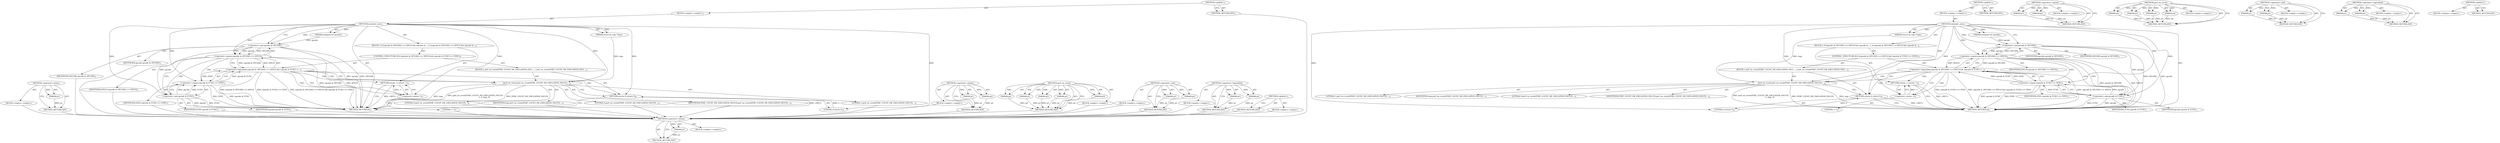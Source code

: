 digraph "&lt;global&gt;" {
vulnerable_80 [label=<(METHOD,&lt;operator&gt;.minus)>];
vulnerable_81 [label=<(PARAM,p1)>];
vulnerable_82 [label=<(BLOCK,&lt;empty&gt;,&lt;empty&gt;)>];
vulnerable_83 [label=<(METHOD_RETURN,ANY)>];
vulnerable_6 [label=<(METHOD,&lt;global&gt;)<SUB>1</SUB>>];
vulnerable_7 [label=<(BLOCK,&lt;empty&gt;,&lt;empty&gt;)<SUB>1</SUB>>];
vulnerable_8 [label=<(METHOD,simulate_sync)<SUB>1</SUB>>];
vulnerable_9 [label=<(PARAM,struct pt_regs *regs)<SUB>1</SUB>>];
vulnerable_10 [label=<(PARAM,unsigned int opcode)<SUB>1</SUB>>];
vulnerable_11 [label=<(BLOCK,{
 	if ((opcode &amp; OPCODE) == SPEC0 &amp;&amp; (opcode &amp;...,{
 	if ((opcode &amp; OPCODE) == SPEC0 &amp;&amp; (opcode &amp;...)<SUB>2</SUB>>];
vulnerable_12 [label=<(CONTROL_STRUCTURE,IF,if ((opcode &amp; OPCODE) == SPEC0 &amp;&amp; (opcode &amp; FUNC) == SYNC))<SUB>3</SUB>>];
vulnerable_13 [label=<(&lt;operator&gt;.logicalAnd,(opcode &amp; OPCODE) == SPEC0 &amp;&amp; (opcode &amp; FUNC) =...)<SUB>3</SUB>>];
vulnerable_14 [label=<(&lt;operator&gt;.equals,(opcode &amp; OPCODE) == SPEC0)<SUB>3</SUB>>];
vulnerable_15 [label=<(&lt;operator&gt;.and,opcode &amp; OPCODE)<SUB>3</SUB>>];
vulnerable_16 [label=<(IDENTIFIER,opcode,opcode &amp; OPCODE)<SUB>3</SUB>>];
vulnerable_17 [label=<(IDENTIFIER,OPCODE,opcode &amp; OPCODE)<SUB>3</SUB>>];
vulnerable_18 [label=<(IDENTIFIER,SPEC0,(opcode &amp; OPCODE) == SPEC0)<SUB>3</SUB>>];
vulnerable_19 [label=<(&lt;operator&gt;.equals,(opcode &amp; FUNC) == SYNC)<SUB>3</SUB>>];
vulnerable_20 [label=<(&lt;operator&gt;.and,opcode &amp; FUNC)<SUB>3</SUB>>];
vulnerable_21 [label=<(IDENTIFIER,opcode,opcode &amp; FUNC)<SUB>3</SUB>>];
vulnerable_22 [label=<(IDENTIFIER,FUNC,opcode &amp; FUNC)<SUB>3</SUB>>];
vulnerable_23 [label=<(IDENTIFIER,SYNC,(opcode &amp; FUNC) == SYNC)<SUB>3</SUB>>];
vulnerable_24 [label=<(BLOCK,{
 		perf_sw_event(PERF_COUNT_SW_EMULATION_FAUL...,{
 		perf_sw_event(PERF_COUNT_SW_EMULATION_FAUL...)<SUB>3</SUB>>];
vulnerable_25 [label=<(perf_sw_event,perf_sw_event(PERF_COUNT_SW_EMULATION_FAULTS,
	...)<SUB>4</SUB>>];
vulnerable_26 [label=<(IDENTIFIER,PERF_COUNT_SW_EMULATION_FAULTS,perf_sw_event(PERF_COUNT_SW_EMULATION_FAULTS,
	...)<SUB>4</SUB>>];
vulnerable_27 [label=<(LITERAL,1,perf_sw_event(PERF_COUNT_SW_EMULATION_FAULTS,
	...)<SUB>5</SUB>>];
vulnerable_28 [label=<(LITERAL,0,perf_sw_event(PERF_COUNT_SW_EMULATION_FAULTS,
	...)<SUB>5</SUB>>];
vulnerable_29 [label=<(IDENTIFIER,regs,perf_sw_event(PERF_COUNT_SW_EMULATION_FAULTS,
	...)<SUB>5</SUB>>];
vulnerable_30 [label=<(LITERAL,0,perf_sw_event(PERF_COUNT_SW_EMULATION_FAULTS,
	...)<SUB>5</SUB>>];
vulnerable_31 [label=<(RETURN,return 0;,return 0;)<SUB>6</SUB>>];
vulnerable_32 [label=<(LITERAL,0,return 0;)<SUB>6</SUB>>];
vulnerable_33 [label=<(RETURN,return -1;,return -1;)<SUB>9</SUB>>];
vulnerable_34 [label=<(&lt;operator&gt;.minus,-1)<SUB>9</SUB>>];
vulnerable_35 [label=<(LITERAL,1,-1)<SUB>9</SUB>>];
vulnerable_36 [label=<(METHOD_RETURN,int)<SUB>1</SUB>>];
vulnerable_38 [label=<(METHOD_RETURN,ANY)<SUB>1</SUB>>];
vulnerable_62 [label=<(METHOD,&lt;operator&gt;.equals)>];
vulnerable_63 [label=<(PARAM,p1)>];
vulnerable_64 [label=<(PARAM,p2)>];
vulnerable_65 [label=<(BLOCK,&lt;empty&gt;,&lt;empty&gt;)>];
vulnerable_66 [label=<(METHOD_RETURN,ANY)>];
vulnerable_72 [label=<(METHOD,perf_sw_event)>];
vulnerable_73 [label=<(PARAM,p1)>];
vulnerable_74 [label=<(PARAM,p2)>];
vulnerable_75 [label=<(PARAM,p3)>];
vulnerable_76 [label=<(PARAM,p4)>];
vulnerable_77 [label=<(PARAM,p5)>];
vulnerable_78 [label=<(BLOCK,&lt;empty&gt;,&lt;empty&gt;)>];
vulnerable_79 [label=<(METHOD_RETURN,ANY)>];
vulnerable_67 [label=<(METHOD,&lt;operator&gt;.and)>];
vulnerable_68 [label=<(PARAM,p1)>];
vulnerable_69 [label=<(PARAM,p2)>];
vulnerable_70 [label=<(BLOCK,&lt;empty&gt;,&lt;empty&gt;)>];
vulnerable_71 [label=<(METHOD_RETURN,ANY)>];
vulnerable_57 [label=<(METHOD,&lt;operator&gt;.logicalAnd)>];
vulnerable_58 [label=<(PARAM,p1)>];
vulnerable_59 [label=<(PARAM,p2)>];
vulnerable_60 [label=<(BLOCK,&lt;empty&gt;,&lt;empty&gt;)>];
vulnerable_61 [label=<(METHOD_RETURN,ANY)>];
vulnerable_51 [label=<(METHOD,&lt;global&gt;)<SUB>1</SUB>>];
vulnerable_52 [label=<(BLOCK,&lt;empty&gt;,&lt;empty&gt;)>];
vulnerable_53 [label=<(METHOD_RETURN,ANY)>];
fixed_78 [label=<(METHOD,&lt;operator&gt;.minus)>];
fixed_79 [label=<(PARAM,p1)>];
fixed_80 [label=<(BLOCK,&lt;empty&gt;,&lt;empty&gt;)>];
fixed_81 [label=<(METHOD_RETURN,ANY)>];
fixed_6 [label=<(METHOD,&lt;global&gt;)<SUB>1</SUB>>];
fixed_7 [label=<(BLOCK,&lt;empty&gt;,&lt;empty&gt;)<SUB>1</SUB>>];
fixed_8 [label=<(METHOD,simulate_sync)<SUB>1</SUB>>];
fixed_9 [label=<(PARAM,struct pt_regs *regs)<SUB>1</SUB>>];
fixed_10 [label=<(PARAM,unsigned int opcode)<SUB>1</SUB>>];
fixed_11 [label=<(BLOCK,{
 	if ((opcode &amp; OPCODE) == SPEC0 &amp;&amp; (opcode &amp;...,{
 	if ((opcode &amp; OPCODE) == SPEC0 &amp;&amp; (opcode &amp;...)<SUB>2</SUB>>];
fixed_12 [label=<(CONTROL_STRUCTURE,IF,if ((opcode &amp; OPCODE) == SPEC0 &amp;&amp; (opcode &amp; FUNC) == SYNC))<SUB>3</SUB>>];
fixed_13 [label=<(&lt;operator&gt;.logicalAnd,(opcode &amp; OPCODE) == SPEC0 &amp;&amp; (opcode &amp; FUNC) =...)<SUB>3</SUB>>];
fixed_14 [label=<(&lt;operator&gt;.equals,(opcode &amp; OPCODE) == SPEC0)<SUB>3</SUB>>];
fixed_15 [label=<(&lt;operator&gt;.and,opcode &amp; OPCODE)<SUB>3</SUB>>];
fixed_16 [label=<(IDENTIFIER,opcode,opcode &amp; OPCODE)<SUB>3</SUB>>];
fixed_17 [label=<(IDENTIFIER,OPCODE,opcode &amp; OPCODE)<SUB>3</SUB>>];
fixed_18 [label=<(IDENTIFIER,SPEC0,(opcode &amp; OPCODE) == SPEC0)<SUB>3</SUB>>];
fixed_19 [label=<(&lt;operator&gt;.equals,(opcode &amp; FUNC) == SYNC)<SUB>3</SUB>>];
fixed_20 [label=<(&lt;operator&gt;.and,opcode &amp; FUNC)<SUB>3</SUB>>];
fixed_21 [label=<(IDENTIFIER,opcode,opcode &amp; FUNC)<SUB>3</SUB>>];
fixed_22 [label=<(IDENTIFIER,FUNC,opcode &amp; FUNC)<SUB>3</SUB>>];
fixed_23 [label=<(IDENTIFIER,SYNC,(opcode &amp; FUNC) == SYNC)<SUB>3</SUB>>];
fixed_24 [label=<(BLOCK,{
 		perf_sw_event(PERF_COUNT_SW_EMULATION_FAUL...,{
 		perf_sw_event(PERF_COUNT_SW_EMULATION_FAUL...)<SUB>3</SUB>>];
fixed_25 [label=<(perf_sw_event,perf_sw_event(PERF_COUNT_SW_EMULATION_FAULTS,
	...)<SUB>4</SUB>>];
fixed_26 [label=<(IDENTIFIER,PERF_COUNT_SW_EMULATION_FAULTS,perf_sw_event(PERF_COUNT_SW_EMULATION_FAULTS,
	...)<SUB>4</SUB>>];
fixed_27 [label=<(LITERAL,1,perf_sw_event(PERF_COUNT_SW_EMULATION_FAULTS,
	...)<SUB>5</SUB>>];
fixed_28 [label=<(IDENTIFIER,regs,perf_sw_event(PERF_COUNT_SW_EMULATION_FAULTS,
	...)<SUB>5</SUB>>];
fixed_29 [label=<(LITERAL,0,perf_sw_event(PERF_COUNT_SW_EMULATION_FAULTS,
	...)<SUB>5</SUB>>];
fixed_30 [label=<(RETURN,return 0;,return 0;)<SUB>6</SUB>>];
fixed_31 [label=<(LITERAL,0,return 0;)<SUB>6</SUB>>];
fixed_32 [label=<(RETURN,return -1;,return -1;)<SUB>9</SUB>>];
fixed_33 [label=<(&lt;operator&gt;.minus,-1)<SUB>9</SUB>>];
fixed_34 [label=<(LITERAL,1,-1)<SUB>9</SUB>>];
fixed_35 [label=<(METHOD_RETURN,int)<SUB>1</SUB>>];
fixed_37 [label=<(METHOD_RETURN,ANY)<SUB>1</SUB>>];
fixed_61 [label=<(METHOD,&lt;operator&gt;.equals)>];
fixed_62 [label=<(PARAM,p1)>];
fixed_63 [label=<(PARAM,p2)>];
fixed_64 [label=<(BLOCK,&lt;empty&gt;,&lt;empty&gt;)>];
fixed_65 [label=<(METHOD_RETURN,ANY)>];
fixed_71 [label=<(METHOD,perf_sw_event)>];
fixed_72 [label=<(PARAM,p1)>];
fixed_73 [label=<(PARAM,p2)>];
fixed_74 [label=<(PARAM,p3)>];
fixed_75 [label=<(PARAM,p4)>];
fixed_76 [label=<(BLOCK,&lt;empty&gt;,&lt;empty&gt;)>];
fixed_77 [label=<(METHOD_RETURN,ANY)>];
fixed_66 [label=<(METHOD,&lt;operator&gt;.and)>];
fixed_67 [label=<(PARAM,p1)>];
fixed_68 [label=<(PARAM,p2)>];
fixed_69 [label=<(BLOCK,&lt;empty&gt;,&lt;empty&gt;)>];
fixed_70 [label=<(METHOD_RETURN,ANY)>];
fixed_56 [label=<(METHOD,&lt;operator&gt;.logicalAnd)>];
fixed_57 [label=<(PARAM,p1)>];
fixed_58 [label=<(PARAM,p2)>];
fixed_59 [label=<(BLOCK,&lt;empty&gt;,&lt;empty&gt;)>];
fixed_60 [label=<(METHOD_RETURN,ANY)>];
fixed_50 [label=<(METHOD,&lt;global&gt;)<SUB>1</SUB>>];
fixed_51 [label=<(BLOCK,&lt;empty&gt;,&lt;empty&gt;)>];
fixed_52 [label=<(METHOD_RETURN,ANY)>];
vulnerable_80 -> vulnerable_81  [key=0, label="AST: "];
vulnerable_80 -> vulnerable_81  [key=1, label="DDG: "];
vulnerable_80 -> vulnerable_82  [key=0, label="AST: "];
vulnerable_80 -> vulnerable_83  [key=0, label="AST: "];
vulnerable_80 -> vulnerable_83  [key=1, label="CFG: "];
vulnerable_81 -> vulnerable_83  [key=0, label="DDG: p1"];
vulnerable_82 -> fixed_78  [key=0];
vulnerable_83 -> fixed_78  [key=0];
vulnerable_6 -> vulnerable_7  [key=0, label="AST: "];
vulnerable_6 -> vulnerable_38  [key=0, label="AST: "];
vulnerable_6 -> vulnerable_38  [key=1, label="CFG: "];
vulnerable_7 -> vulnerable_8  [key=0, label="AST: "];
vulnerable_8 -> vulnerable_9  [key=0, label="AST: "];
vulnerable_8 -> vulnerable_9  [key=1, label="DDG: "];
vulnerable_8 -> vulnerable_10  [key=0, label="AST: "];
vulnerable_8 -> vulnerable_10  [key=1, label="DDG: "];
vulnerable_8 -> vulnerable_11  [key=0, label="AST: "];
vulnerable_8 -> vulnerable_36  [key=0, label="AST: "];
vulnerable_8 -> vulnerable_15  [key=0, label="CFG: "];
vulnerable_8 -> vulnerable_15  [key=1, label="DDG: "];
vulnerable_8 -> vulnerable_31  [key=0, label="DDG: "];
vulnerable_8 -> vulnerable_34  [key=0, label="DDG: "];
vulnerable_8 -> vulnerable_14  [key=0, label="DDG: "];
vulnerable_8 -> vulnerable_19  [key=0, label="DDG: "];
vulnerable_8 -> vulnerable_25  [key=0, label="DDG: "];
vulnerable_8 -> vulnerable_32  [key=0, label="DDG: "];
vulnerable_8 -> vulnerable_20  [key=0, label="DDG: "];
vulnerable_9 -> vulnerable_25  [key=0, label="DDG: regs"];
vulnerable_10 -> vulnerable_15  [key=0, label="DDG: opcode"];
vulnerable_11 -> vulnerable_12  [key=0, label="AST: "];
vulnerable_11 -> vulnerable_33  [key=0, label="AST: "];
vulnerable_12 -> vulnerable_13  [key=0, label="AST: "];
vulnerable_12 -> vulnerable_24  [key=0, label="AST: "];
vulnerable_13 -> vulnerable_14  [key=0, label="AST: "];
vulnerable_13 -> vulnerable_19  [key=0, label="AST: "];
vulnerable_13 -> vulnerable_25  [key=0, label="CFG: "];
vulnerable_13 -> vulnerable_25  [key=1, label="CDG: "];
vulnerable_13 -> vulnerable_34  [key=0, label="CFG: "];
vulnerable_13 -> vulnerable_34  [key=1, label="CDG: "];
vulnerable_13 -> vulnerable_36  [key=0, label="DDG: (opcode &amp; OPCODE) == SPEC0"];
vulnerable_13 -> vulnerable_36  [key=1, label="DDG: (opcode &amp; FUNC) == SYNC"];
vulnerable_13 -> vulnerable_36  [key=2, label="DDG: (opcode &amp; OPCODE) == SPEC0 &amp;&amp; (opcode &amp; FUNC) == SYNC"];
vulnerable_13 -> vulnerable_33  [key=0, label="CDG: "];
vulnerable_13 -> vulnerable_31  [key=0, label="CDG: "];
vulnerable_14 -> vulnerable_15  [key=0, label="AST: "];
vulnerable_14 -> vulnerable_18  [key=0, label="AST: "];
vulnerable_14 -> vulnerable_13  [key=0, label="CFG: "];
vulnerable_14 -> vulnerable_13  [key=1, label="DDG: opcode &amp; OPCODE"];
vulnerable_14 -> vulnerable_13  [key=2, label="DDG: SPEC0"];
vulnerable_14 -> vulnerable_20  [key=0, label="CFG: "];
vulnerable_14 -> vulnerable_20  [key=1, label="CDG: "];
vulnerable_14 -> vulnerable_36  [key=0, label="DDG: opcode &amp; OPCODE"];
vulnerable_14 -> vulnerable_36  [key=1, label="DDG: SPEC0"];
vulnerable_14 -> vulnerable_19  [key=0, label="CDG: "];
vulnerable_15 -> vulnerable_16  [key=0, label="AST: "];
vulnerable_15 -> vulnerable_17  [key=0, label="AST: "];
vulnerable_15 -> vulnerable_14  [key=0, label="CFG: "];
vulnerable_15 -> vulnerable_14  [key=1, label="DDG: opcode"];
vulnerable_15 -> vulnerable_14  [key=2, label="DDG: OPCODE"];
vulnerable_15 -> vulnerable_36  [key=0, label="DDG: opcode"];
vulnerable_15 -> vulnerable_36  [key=1, label="DDG: OPCODE"];
vulnerable_15 -> vulnerable_20  [key=0, label="DDG: opcode"];
vulnerable_16 -> fixed_78  [key=0];
vulnerable_17 -> fixed_78  [key=0];
vulnerable_18 -> fixed_78  [key=0];
vulnerable_19 -> vulnerable_20  [key=0, label="AST: "];
vulnerable_19 -> vulnerable_23  [key=0, label="AST: "];
vulnerable_19 -> vulnerable_13  [key=0, label="CFG: "];
vulnerable_19 -> vulnerable_13  [key=1, label="DDG: opcode &amp; FUNC"];
vulnerable_19 -> vulnerable_13  [key=2, label="DDG: SYNC"];
vulnerable_19 -> vulnerable_36  [key=0, label="DDG: opcode &amp; FUNC"];
vulnerable_19 -> vulnerable_36  [key=1, label="DDG: SYNC"];
vulnerable_20 -> vulnerable_21  [key=0, label="AST: "];
vulnerable_20 -> vulnerable_22  [key=0, label="AST: "];
vulnerable_20 -> vulnerable_19  [key=0, label="CFG: "];
vulnerable_20 -> vulnerable_19  [key=1, label="DDG: opcode"];
vulnerable_20 -> vulnerable_19  [key=2, label="DDG: FUNC"];
vulnerable_20 -> vulnerable_36  [key=0, label="DDG: opcode"];
vulnerable_20 -> vulnerable_36  [key=1, label="DDG: FUNC"];
vulnerable_21 -> fixed_78  [key=0];
vulnerable_22 -> fixed_78  [key=0];
vulnerable_23 -> fixed_78  [key=0];
vulnerable_24 -> vulnerable_25  [key=0, label="AST: "];
vulnerable_24 -> vulnerable_31  [key=0, label="AST: "];
vulnerable_25 -> vulnerable_26  [key=0, label="AST: "];
vulnerable_25 -> vulnerable_27  [key=0, label="AST: "];
vulnerable_25 -> vulnerable_28  [key=0, label="AST: "];
vulnerable_25 -> vulnerable_29  [key=0, label="AST: "];
vulnerable_25 -> vulnerable_30  [key=0, label="AST: "];
vulnerable_25 -> vulnerable_31  [key=0, label="CFG: "];
vulnerable_25 -> vulnerable_36  [key=0, label="DDG: regs"];
vulnerable_25 -> vulnerable_36  [key=1, label="DDG: perf_sw_event(PERF_COUNT_SW_EMULATION_FAULTS,
				1, 0, regs, 0)"];
vulnerable_25 -> vulnerable_36  [key=2, label="DDG: PERF_COUNT_SW_EMULATION_FAULTS"];
vulnerable_26 -> fixed_78  [key=0];
vulnerable_27 -> fixed_78  [key=0];
vulnerable_28 -> fixed_78  [key=0];
vulnerable_29 -> fixed_78  [key=0];
vulnerable_30 -> fixed_78  [key=0];
vulnerable_31 -> vulnerable_32  [key=0, label="AST: "];
vulnerable_31 -> vulnerable_36  [key=0, label="CFG: "];
vulnerable_31 -> vulnerable_36  [key=1, label="DDG: &lt;RET&gt;"];
vulnerable_32 -> vulnerable_31  [key=0, label="DDG: 0"];
vulnerable_33 -> vulnerable_34  [key=0, label="AST: "];
vulnerable_33 -> vulnerable_36  [key=0, label="CFG: "];
vulnerable_33 -> vulnerable_36  [key=1, label="DDG: &lt;RET&gt;"];
vulnerable_34 -> vulnerable_35  [key=0, label="AST: "];
vulnerable_34 -> vulnerable_33  [key=0, label="CFG: "];
vulnerable_34 -> vulnerable_33  [key=1, label="DDG: -1"];
vulnerable_35 -> fixed_78  [key=0];
vulnerable_36 -> fixed_78  [key=0];
vulnerable_38 -> fixed_78  [key=0];
vulnerable_62 -> vulnerable_63  [key=0, label="AST: "];
vulnerable_62 -> vulnerable_63  [key=1, label="DDG: "];
vulnerable_62 -> vulnerable_65  [key=0, label="AST: "];
vulnerable_62 -> vulnerable_64  [key=0, label="AST: "];
vulnerable_62 -> vulnerable_64  [key=1, label="DDG: "];
vulnerable_62 -> vulnerable_66  [key=0, label="AST: "];
vulnerable_62 -> vulnerable_66  [key=1, label="CFG: "];
vulnerable_63 -> vulnerable_66  [key=0, label="DDG: p1"];
vulnerable_64 -> vulnerable_66  [key=0, label="DDG: p2"];
vulnerable_65 -> fixed_78  [key=0];
vulnerable_66 -> fixed_78  [key=0];
vulnerable_72 -> vulnerable_73  [key=0, label="AST: "];
vulnerable_72 -> vulnerable_73  [key=1, label="DDG: "];
vulnerable_72 -> vulnerable_78  [key=0, label="AST: "];
vulnerable_72 -> vulnerable_74  [key=0, label="AST: "];
vulnerable_72 -> vulnerable_74  [key=1, label="DDG: "];
vulnerable_72 -> vulnerable_79  [key=0, label="AST: "];
vulnerable_72 -> vulnerable_79  [key=1, label="CFG: "];
vulnerable_72 -> vulnerable_75  [key=0, label="AST: "];
vulnerable_72 -> vulnerable_75  [key=1, label="DDG: "];
vulnerable_72 -> vulnerable_76  [key=0, label="AST: "];
vulnerable_72 -> vulnerable_76  [key=1, label="DDG: "];
vulnerable_72 -> vulnerable_77  [key=0, label="AST: "];
vulnerable_72 -> vulnerable_77  [key=1, label="DDG: "];
vulnerable_73 -> vulnerable_79  [key=0, label="DDG: p1"];
vulnerable_74 -> vulnerable_79  [key=0, label="DDG: p2"];
vulnerable_75 -> vulnerable_79  [key=0, label="DDG: p3"];
vulnerable_76 -> vulnerable_79  [key=0, label="DDG: p4"];
vulnerable_77 -> vulnerable_79  [key=0, label="DDG: p5"];
vulnerable_78 -> fixed_78  [key=0];
vulnerable_79 -> fixed_78  [key=0];
vulnerable_67 -> vulnerable_68  [key=0, label="AST: "];
vulnerable_67 -> vulnerable_68  [key=1, label="DDG: "];
vulnerable_67 -> vulnerable_70  [key=0, label="AST: "];
vulnerable_67 -> vulnerable_69  [key=0, label="AST: "];
vulnerable_67 -> vulnerable_69  [key=1, label="DDG: "];
vulnerable_67 -> vulnerable_71  [key=0, label="AST: "];
vulnerable_67 -> vulnerable_71  [key=1, label="CFG: "];
vulnerable_68 -> vulnerable_71  [key=0, label="DDG: p1"];
vulnerable_69 -> vulnerable_71  [key=0, label="DDG: p2"];
vulnerable_70 -> fixed_78  [key=0];
vulnerable_71 -> fixed_78  [key=0];
vulnerable_57 -> vulnerable_58  [key=0, label="AST: "];
vulnerable_57 -> vulnerable_58  [key=1, label="DDG: "];
vulnerable_57 -> vulnerable_60  [key=0, label="AST: "];
vulnerable_57 -> vulnerable_59  [key=0, label="AST: "];
vulnerable_57 -> vulnerable_59  [key=1, label="DDG: "];
vulnerable_57 -> vulnerable_61  [key=0, label="AST: "];
vulnerable_57 -> vulnerable_61  [key=1, label="CFG: "];
vulnerable_58 -> vulnerable_61  [key=0, label="DDG: p1"];
vulnerable_59 -> vulnerable_61  [key=0, label="DDG: p2"];
vulnerable_60 -> fixed_78  [key=0];
vulnerable_61 -> fixed_78  [key=0];
vulnerable_51 -> vulnerable_52  [key=0, label="AST: "];
vulnerable_51 -> vulnerable_53  [key=0, label="AST: "];
vulnerable_51 -> vulnerable_53  [key=1, label="CFG: "];
vulnerable_52 -> fixed_78  [key=0];
vulnerable_53 -> fixed_78  [key=0];
fixed_78 -> fixed_79  [key=0, label="AST: "];
fixed_78 -> fixed_79  [key=1, label="DDG: "];
fixed_78 -> fixed_80  [key=0, label="AST: "];
fixed_78 -> fixed_81  [key=0, label="AST: "];
fixed_78 -> fixed_81  [key=1, label="CFG: "];
fixed_79 -> fixed_81  [key=0, label="DDG: p1"];
fixed_6 -> fixed_7  [key=0, label="AST: "];
fixed_6 -> fixed_37  [key=0, label="AST: "];
fixed_6 -> fixed_37  [key=1, label="CFG: "];
fixed_7 -> fixed_8  [key=0, label="AST: "];
fixed_8 -> fixed_9  [key=0, label="AST: "];
fixed_8 -> fixed_9  [key=1, label="DDG: "];
fixed_8 -> fixed_10  [key=0, label="AST: "];
fixed_8 -> fixed_10  [key=1, label="DDG: "];
fixed_8 -> fixed_11  [key=0, label="AST: "];
fixed_8 -> fixed_35  [key=0, label="AST: "];
fixed_8 -> fixed_15  [key=0, label="CFG: "];
fixed_8 -> fixed_15  [key=1, label="DDG: "];
fixed_8 -> fixed_30  [key=0, label="DDG: "];
fixed_8 -> fixed_33  [key=0, label="DDG: "];
fixed_8 -> fixed_14  [key=0, label="DDG: "];
fixed_8 -> fixed_19  [key=0, label="DDG: "];
fixed_8 -> fixed_25  [key=0, label="DDG: "];
fixed_8 -> fixed_31  [key=0, label="DDG: "];
fixed_8 -> fixed_20  [key=0, label="DDG: "];
fixed_9 -> fixed_25  [key=0, label="DDG: regs"];
fixed_10 -> fixed_15  [key=0, label="DDG: opcode"];
fixed_11 -> fixed_12  [key=0, label="AST: "];
fixed_11 -> fixed_32  [key=0, label="AST: "];
fixed_12 -> fixed_13  [key=0, label="AST: "];
fixed_12 -> fixed_24  [key=0, label="AST: "];
fixed_13 -> fixed_14  [key=0, label="AST: "];
fixed_13 -> fixed_19  [key=0, label="AST: "];
fixed_13 -> fixed_25  [key=0, label="CFG: "];
fixed_13 -> fixed_25  [key=1, label="CDG: "];
fixed_13 -> fixed_33  [key=0, label="CFG: "];
fixed_13 -> fixed_33  [key=1, label="CDG: "];
fixed_13 -> fixed_35  [key=0, label="DDG: (opcode &amp; OPCODE) == SPEC0"];
fixed_13 -> fixed_35  [key=1, label="DDG: (opcode &amp; FUNC) == SYNC"];
fixed_13 -> fixed_35  [key=2, label="DDG: (opcode &amp; OPCODE) == SPEC0 &amp;&amp; (opcode &amp; FUNC) == SYNC"];
fixed_13 -> fixed_30  [key=0, label="CDG: "];
fixed_13 -> fixed_32  [key=0, label="CDG: "];
fixed_14 -> fixed_15  [key=0, label="AST: "];
fixed_14 -> fixed_18  [key=0, label="AST: "];
fixed_14 -> fixed_13  [key=0, label="CFG: "];
fixed_14 -> fixed_13  [key=1, label="DDG: opcode &amp; OPCODE"];
fixed_14 -> fixed_13  [key=2, label="DDG: SPEC0"];
fixed_14 -> fixed_20  [key=0, label="CFG: "];
fixed_14 -> fixed_20  [key=1, label="CDG: "];
fixed_14 -> fixed_35  [key=0, label="DDG: opcode &amp; OPCODE"];
fixed_14 -> fixed_35  [key=1, label="DDG: SPEC0"];
fixed_14 -> fixed_19  [key=0, label="CDG: "];
fixed_15 -> fixed_16  [key=0, label="AST: "];
fixed_15 -> fixed_17  [key=0, label="AST: "];
fixed_15 -> fixed_14  [key=0, label="CFG: "];
fixed_15 -> fixed_14  [key=1, label="DDG: opcode"];
fixed_15 -> fixed_14  [key=2, label="DDG: OPCODE"];
fixed_15 -> fixed_35  [key=0, label="DDG: opcode"];
fixed_15 -> fixed_35  [key=1, label="DDG: OPCODE"];
fixed_15 -> fixed_20  [key=0, label="DDG: opcode"];
fixed_19 -> fixed_20  [key=0, label="AST: "];
fixed_19 -> fixed_23  [key=0, label="AST: "];
fixed_19 -> fixed_13  [key=0, label="CFG: "];
fixed_19 -> fixed_13  [key=1, label="DDG: opcode &amp; FUNC"];
fixed_19 -> fixed_13  [key=2, label="DDG: SYNC"];
fixed_19 -> fixed_35  [key=0, label="DDG: opcode &amp; FUNC"];
fixed_19 -> fixed_35  [key=1, label="DDG: SYNC"];
fixed_20 -> fixed_21  [key=0, label="AST: "];
fixed_20 -> fixed_22  [key=0, label="AST: "];
fixed_20 -> fixed_19  [key=0, label="CFG: "];
fixed_20 -> fixed_19  [key=1, label="DDG: opcode"];
fixed_20 -> fixed_19  [key=2, label="DDG: FUNC"];
fixed_20 -> fixed_35  [key=0, label="DDG: opcode"];
fixed_20 -> fixed_35  [key=1, label="DDG: FUNC"];
fixed_24 -> fixed_25  [key=0, label="AST: "];
fixed_24 -> fixed_30  [key=0, label="AST: "];
fixed_25 -> fixed_26  [key=0, label="AST: "];
fixed_25 -> fixed_27  [key=0, label="AST: "];
fixed_25 -> fixed_28  [key=0, label="AST: "];
fixed_25 -> fixed_29  [key=0, label="AST: "];
fixed_25 -> fixed_30  [key=0, label="CFG: "];
fixed_25 -> fixed_35  [key=0, label="DDG: regs"];
fixed_25 -> fixed_35  [key=1, label="DDG: perf_sw_event(PERF_COUNT_SW_EMULATION_FAULTS,
				1, regs, 0)"];
fixed_25 -> fixed_35  [key=2, label="DDG: PERF_COUNT_SW_EMULATION_FAULTS"];
fixed_30 -> fixed_31  [key=0, label="AST: "];
fixed_30 -> fixed_35  [key=0, label="CFG: "];
fixed_30 -> fixed_35  [key=1, label="DDG: &lt;RET&gt;"];
fixed_31 -> fixed_30  [key=0, label="DDG: 0"];
fixed_32 -> fixed_33  [key=0, label="AST: "];
fixed_32 -> fixed_35  [key=0, label="CFG: "];
fixed_32 -> fixed_35  [key=1, label="DDG: &lt;RET&gt;"];
fixed_33 -> fixed_34  [key=0, label="AST: "];
fixed_33 -> fixed_32  [key=0, label="CFG: "];
fixed_33 -> fixed_32  [key=1, label="DDG: -1"];
fixed_61 -> fixed_62  [key=0, label="AST: "];
fixed_61 -> fixed_62  [key=1, label="DDG: "];
fixed_61 -> fixed_64  [key=0, label="AST: "];
fixed_61 -> fixed_63  [key=0, label="AST: "];
fixed_61 -> fixed_63  [key=1, label="DDG: "];
fixed_61 -> fixed_65  [key=0, label="AST: "];
fixed_61 -> fixed_65  [key=1, label="CFG: "];
fixed_62 -> fixed_65  [key=0, label="DDG: p1"];
fixed_63 -> fixed_65  [key=0, label="DDG: p2"];
fixed_71 -> fixed_72  [key=0, label="AST: "];
fixed_71 -> fixed_72  [key=1, label="DDG: "];
fixed_71 -> fixed_76  [key=0, label="AST: "];
fixed_71 -> fixed_73  [key=0, label="AST: "];
fixed_71 -> fixed_73  [key=1, label="DDG: "];
fixed_71 -> fixed_77  [key=0, label="AST: "];
fixed_71 -> fixed_77  [key=1, label="CFG: "];
fixed_71 -> fixed_74  [key=0, label="AST: "];
fixed_71 -> fixed_74  [key=1, label="DDG: "];
fixed_71 -> fixed_75  [key=0, label="AST: "];
fixed_71 -> fixed_75  [key=1, label="DDG: "];
fixed_72 -> fixed_77  [key=0, label="DDG: p1"];
fixed_73 -> fixed_77  [key=0, label="DDG: p2"];
fixed_74 -> fixed_77  [key=0, label="DDG: p3"];
fixed_75 -> fixed_77  [key=0, label="DDG: p4"];
fixed_66 -> fixed_67  [key=0, label="AST: "];
fixed_66 -> fixed_67  [key=1, label="DDG: "];
fixed_66 -> fixed_69  [key=0, label="AST: "];
fixed_66 -> fixed_68  [key=0, label="AST: "];
fixed_66 -> fixed_68  [key=1, label="DDG: "];
fixed_66 -> fixed_70  [key=0, label="AST: "];
fixed_66 -> fixed_70  [key=1, label="CFG: "];
fixed_67 -> fixed_70  [key=0, label="DDG: p1"];
fixed_68 -> fixed_70  [key=0, label="DDG: p2"];
fixed_56 -> fixed_57  [key=0, label="AST: "];
fixed_56 -> fixed_57  [key=1, label="DDG: "];
fixed_56 -> fixed_59  [key=0, label="AST: "];
fixed_56 -> fixed_58  [key=0, label="AST: "];
fixed_56 -> fixed_58  [key=1, label="DDG: "];
fixed_56 -> fixed_60  [key=0, label="AST: "];
fixed_56 -> fixed_60  [key=1, label="CFG: "];
fixed_57 -> fixed_60  [key=0, label="DDG: p1"];
fixed_58 -> fixed_60  [key=0, label="DDG: p2"];
fixed_50 -> fixed_51  [key=0, label="AST: "];
fixed_50 -> fixed_52  [key=0, label="AST: "];
fixed_50 -> fixed_52  [key=1, label="CFG: "];
}
